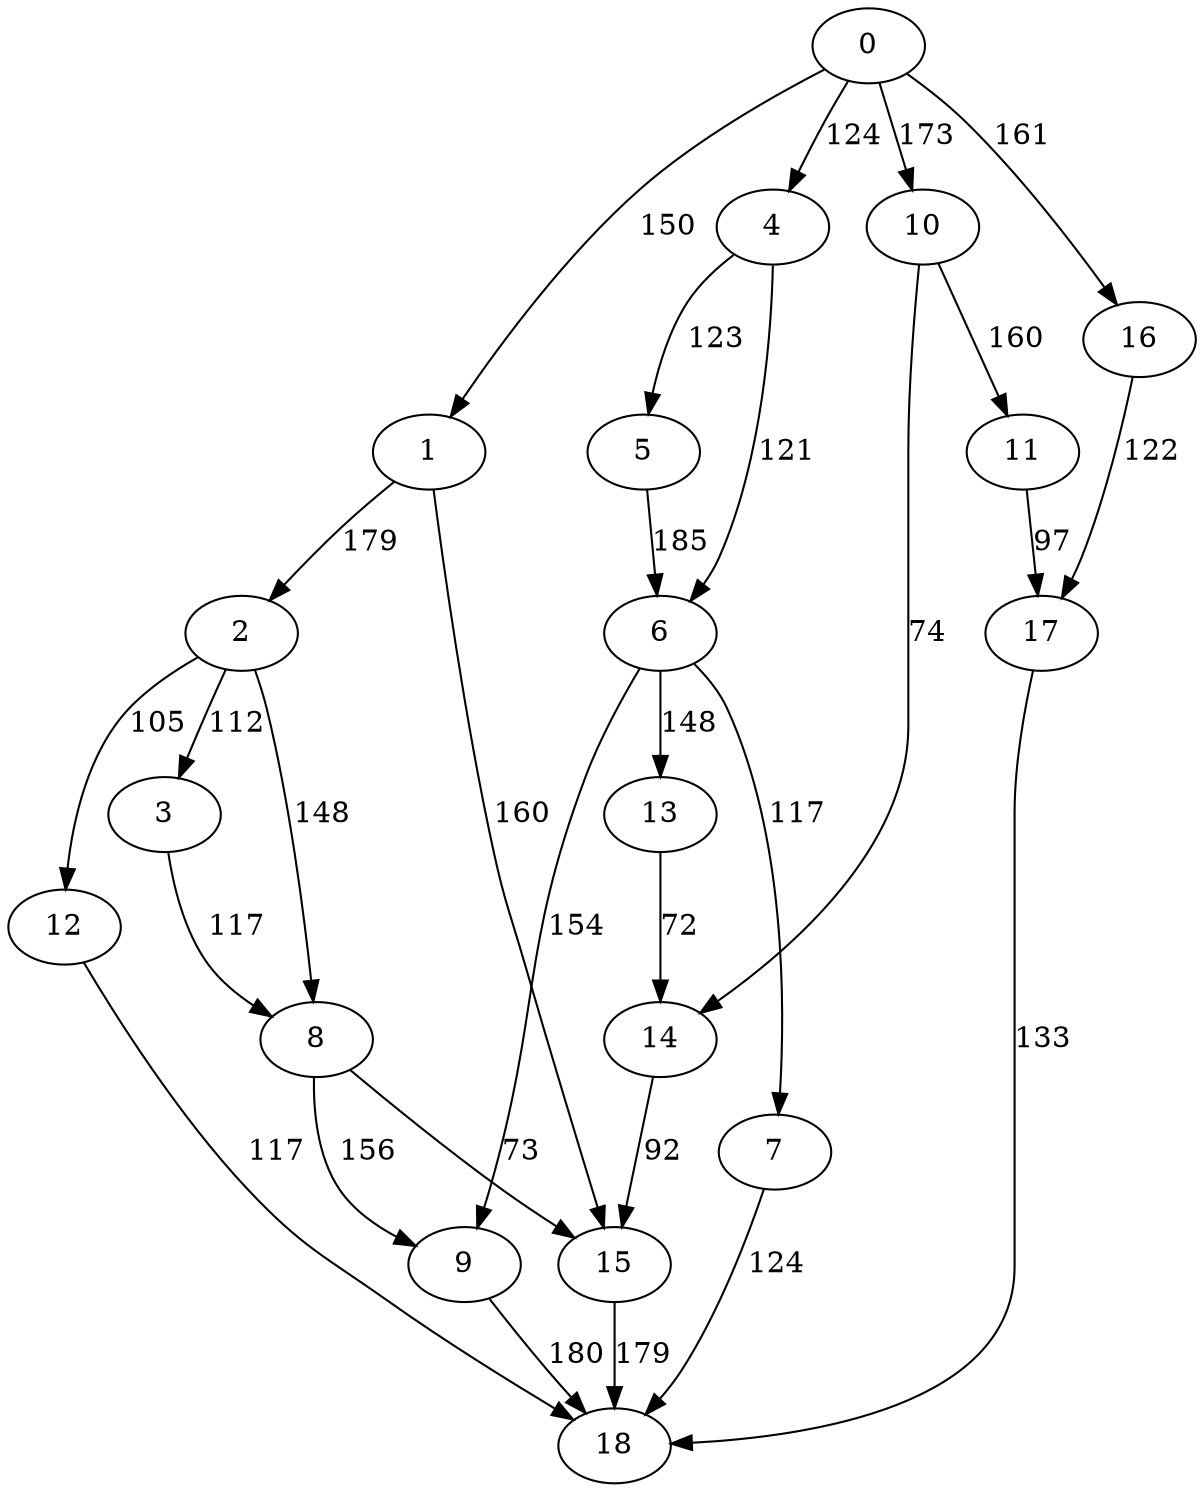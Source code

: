 digraph t10p3_6 {
0 -> 1 [ label = 150 ];
0 -> 4 [ label = 124 ];
0 -> 10 [ label = 173 ];
0 -> 16 [ label = 161 ];
1 -> 2 [ label = 179 ];
1 -> 15 [ label = 160 ];
2 -> 3 [ label = 112 ];
2 -> 8 [ label = 148 ];
2 -> 12 [ label = 105 ];
3 -> 8 [ label = 117 ];
4 -> 5 [ label = 123 ];
4 -> 6 [ label = 121 ];
5 -> 6 [ label = 185 ];
6 -> 7 [ label = 117 ];
6 -> 9 [ label = 154 ];
6 -> 13 [ label = 148 ];
7 -> 18 [ label = 124 ];
8 -> 9 [ label = 156 ];
8 -> 15 [ label = 73 ];
9 -> 18 [ label = 180 ];
10 -> 11 [ label = 160 ];
10 -> 14 [ label = 74 ];
11 -> 17 [ label = 97 ];
12 -> 18 [ label = 117 ];
13 -> 14 [ label = 72 ];
14 -> 15 [ label = 92 ];
15 -> 18 [ label = 179 ];
16 -> 17 [ label = 122 ];
17 -> 18 [ label = 133 ];
 }

